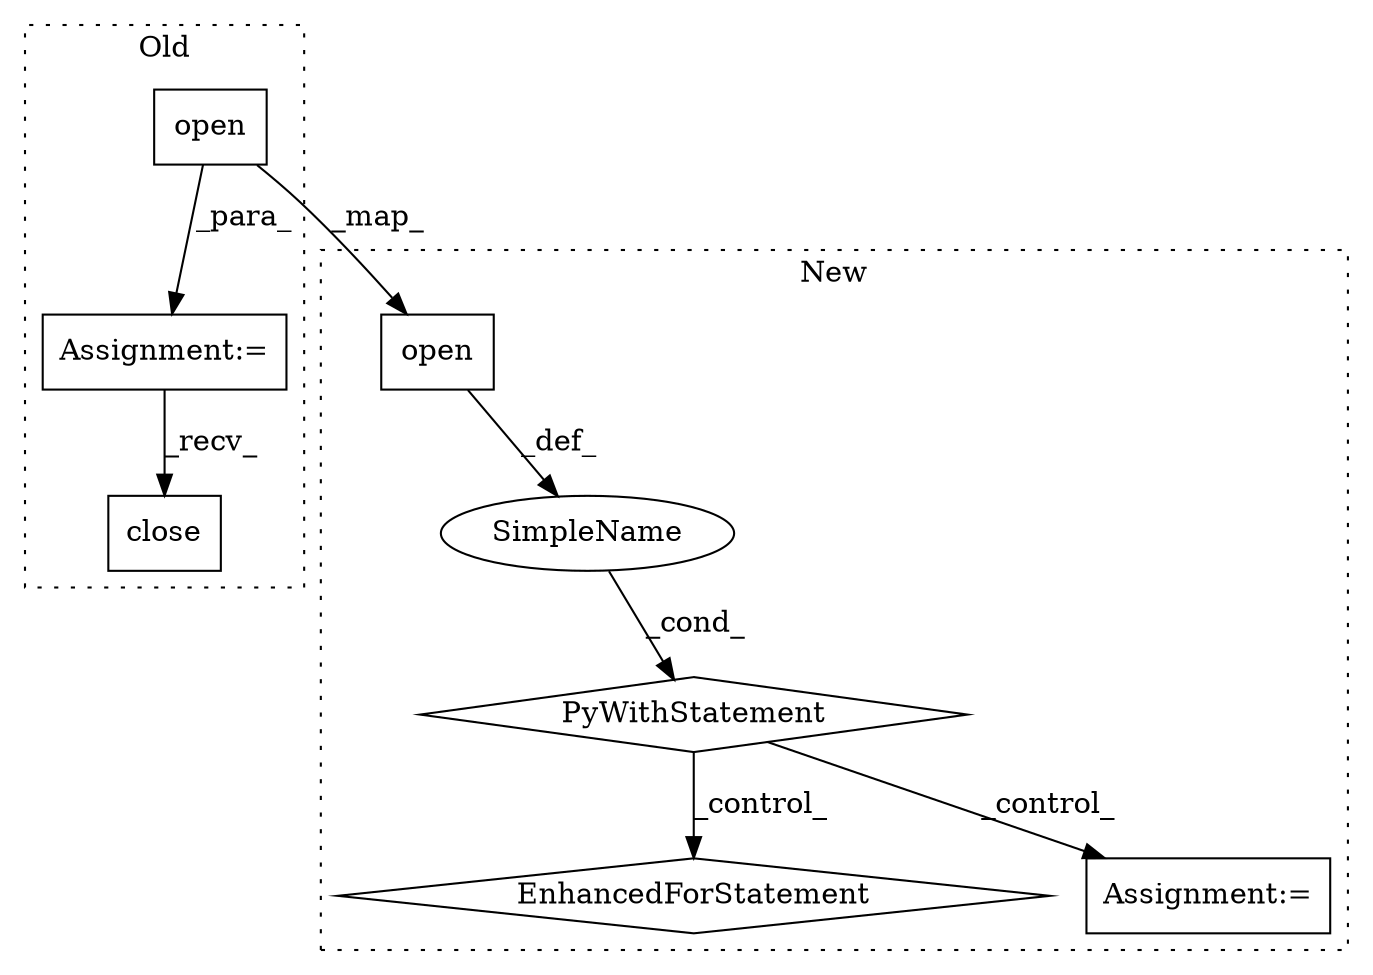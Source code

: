 digraph G {
subgraph cluster0 {
1 [label="close" a="32" s="2585" l="7" shape="box"];
3 [label="Assignment:=" a="7" s="2385" l="1" shape="box"];
8 [label="open" a="32" s="2386,2409" l="5,1" shape="box"];
label = "Old";
style="dotted";
}
subgraph cluster1 {
2 [label="EnhancedForStatement" a="70" s="2020,2102" l="65,2" shape="diamond"];
4 [label="PyWithStatement" a="104" s="1951,1985" l="10,2" shape="diamond"];
5 [label="SimpleName" a="42" s="" l="" shape="ellipse"];
6 [label="Assignment:=" a="7" s="2004" l="4" shape="box"];
7 [label="open" a="32" s="1961,1984" l="5,1" shape="box"];
label = "New";
style="dotted";
}
3 -> 1 [label="_recv_"];
4 -> 2 [label="_control_"];
4 -> 6 [label="_control_"];
5 -> 4 [label="_cond_"];
7 -> 5 [label="_def_"];
8 -> 3 [label="_para_"];
8 -> 7 [label="_map_"];
}